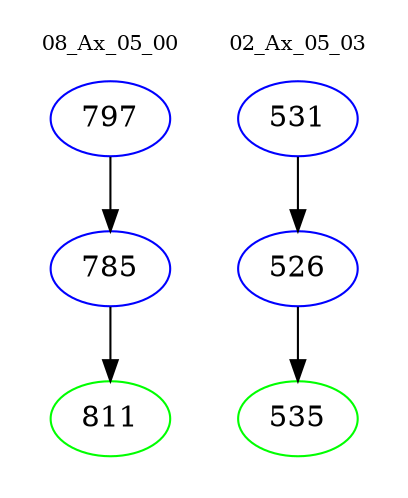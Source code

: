 digraph{
subgraph cluster_0 {
color = white
label = "08_Ax_05_00";
fontsize=10;
T0_797 [label="797", color="blue"]
T0_797 -> T0_785 [color="black"]
T0_785 [label="785", color="blue"]
T0_785 -> T0_811 [color="black"]
T0_811 [label="811", color="green"]
}
subgraph cluster_1 {
color = white
label = "02_Ax_05_03";
fontsize=10;
T1_531 [label="531", color="blue"]
T1_531 -> T1_526 [color="black"]
T1_526 [label="526", color="blue"]
T1_526 -> T1_535 [color="black"]
T1_535 [label="535", color="green"]
}
}
